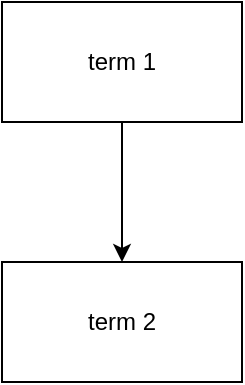 <mxfile version="24.5.1" type="device">
  <diagram name="Page-1" id="9WrqgYbis6bKsaKwIy-s">
    <mxGraphModel dx="1674" dy="854" grid="1" gridSize="10" guides="1" tooltips="1" connect="1" arrows="1" fold="1" page="1" pageScale="1" pageWidth="850" pageHeight="1100" math="0" shadow="0">
      <root>
        <mxCell id="0" />
        <mxCell id="1" parent="0" />
        <mxCell id="3DO-5JCpj0FMkMpQ20aP-3" value="" style="edgeStyle=orthogonalEdgeStyle;rounded=0;orthogonalLoop=1;jettySize=auto;html=1;" edge="1" parent="1" source="3DO-5JCpj0FMkMpQ20aP-1" target="3DO-5JCpj0FMkMpQ20aP-2">
          <mxGeometry relative="1" as="geometry" />
        </mxCell>
        <mxCell id="3DO-5JCpj0FMkMpQ20aP-1" value="term 1" style="rounded=0;whiteSpace=wrap;html=1;" vertex="1" parent="1">
          <mxGeometry x="230" y="200" width="120" height="60" as="geometry" />
        </mxCell>
        <mxCell id="3DO-5JCpj0FMkMpQ20aP-2" value="term 2" style="rounded=0;whiteSpace=wrap;html=1;" vertex="1" parent="1">
          <mxGeometry x="230" y="330" width="120" height="60" as="geometry" />
        </mxCell>
      </root>
    </mxGraphModel>
  </diagram>
</mxfile>
